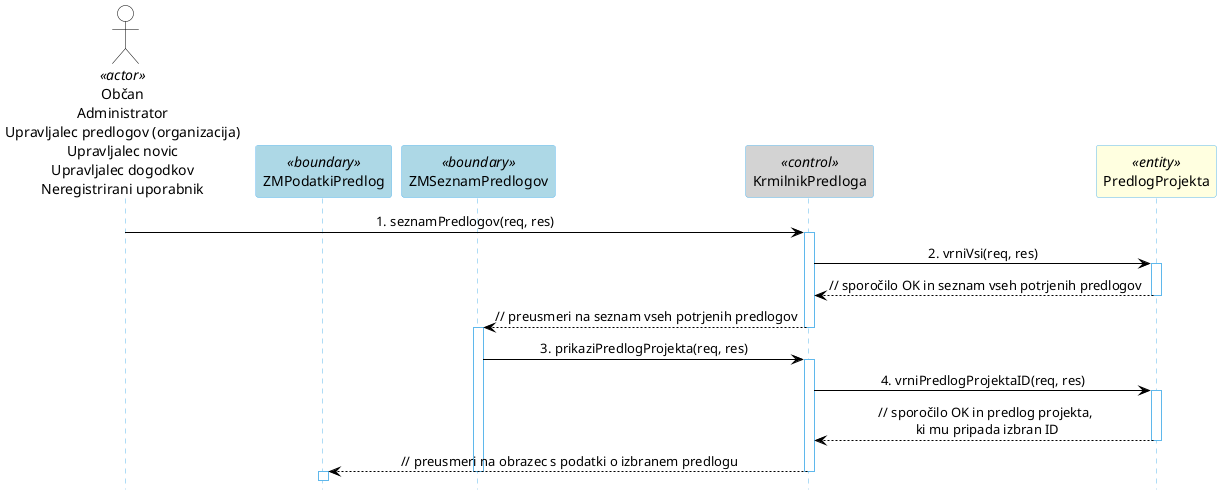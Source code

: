@startuml
hide footbox

skinparam backgroundcolor transparent
skinparam defaultTextAlignment center
skinparam actorBorderColor black
skinparam actorBackgroundColor white
skinparam arrowColor black  
skinparam sequenceLifeLineBorderColor #5FB8EC
skinparam sequenceParticipantBorderColor #5FB8EC
skinparam sequenceParticipantBackgroundColor white


actor "Občan\nAdministrator\nUpravljalec predlogov (organizacija)\nUpravljalec novic\nUpravljalec dogodkov\nNeregistrirani uporabnik" as Prijavljen <<actor>>
participant "ZMPodatkiPredlog" as PodatkiPredlog <<boundary>> #lightBlue
participant "ZMSeznamPredlogov" as SeznamPredlogov <<boundary>> #lightBlue
participant "KrmilnikPredloga" as PKrmilnik <<control>> #lightGray
participant “PredlogProjekta” as Predloga <<entity>>  #lightYellow

Prijavljen -> PKrmilnik: 1. seznamPredlogov(req, res)
activate PKrmilnik
PKrmilnik -> Predloga: 2. vrniVsi(req, res)
activate Predloga
PKrmilnik <-- Predloga: // sporočilo OK in seznam vseh potrjenih predlogov
deactivate Predloga
SeznamPredlogov <-- PKrmilnik: // preusmeri na seznam vseh potrjenih predlogov
deactivate PKrmilnik
activate SeznamPredlogov
SeznamPredlogov -> PKrmilnik: 3. prikaziPredlogProjekta(req, res)
activate PKrmilnik
PKrmilnik -> Predloga: 4. vrniPredlogProjektaID(req, res)
activate Predloga
PKrmilnik <-- Predloga: // sporočilo OK in predlog projekta,\n ki mu pripada izbran ID
deactivate Predloga
PodatkiPredlog <-- PKrmilnik: // preusmeri na obrazec s podatki o izbranem predlogu
deactivate PKrmilnik
deactivate SeznamPredlogov
activate PodatkiPredlog
@enduml